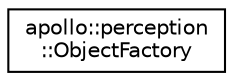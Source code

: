 digraph "Graphical Class Hierarchy"
{
  edge [fontname="Helvetica",fontsize="10",labelfontname="Helvetica",labelfontsize="10"];
  node [fontname="Helvetica",fontsize="10",shape=record];
  rankdir="LR";
  Node1 [label="apollo::perception\l::ObjectFactory",height=0.2,width=0.4,color="black", fillcolor="white", style="filled",URL="$classapollo_1_1perception_1_1ObjectFactory.html"];
}
